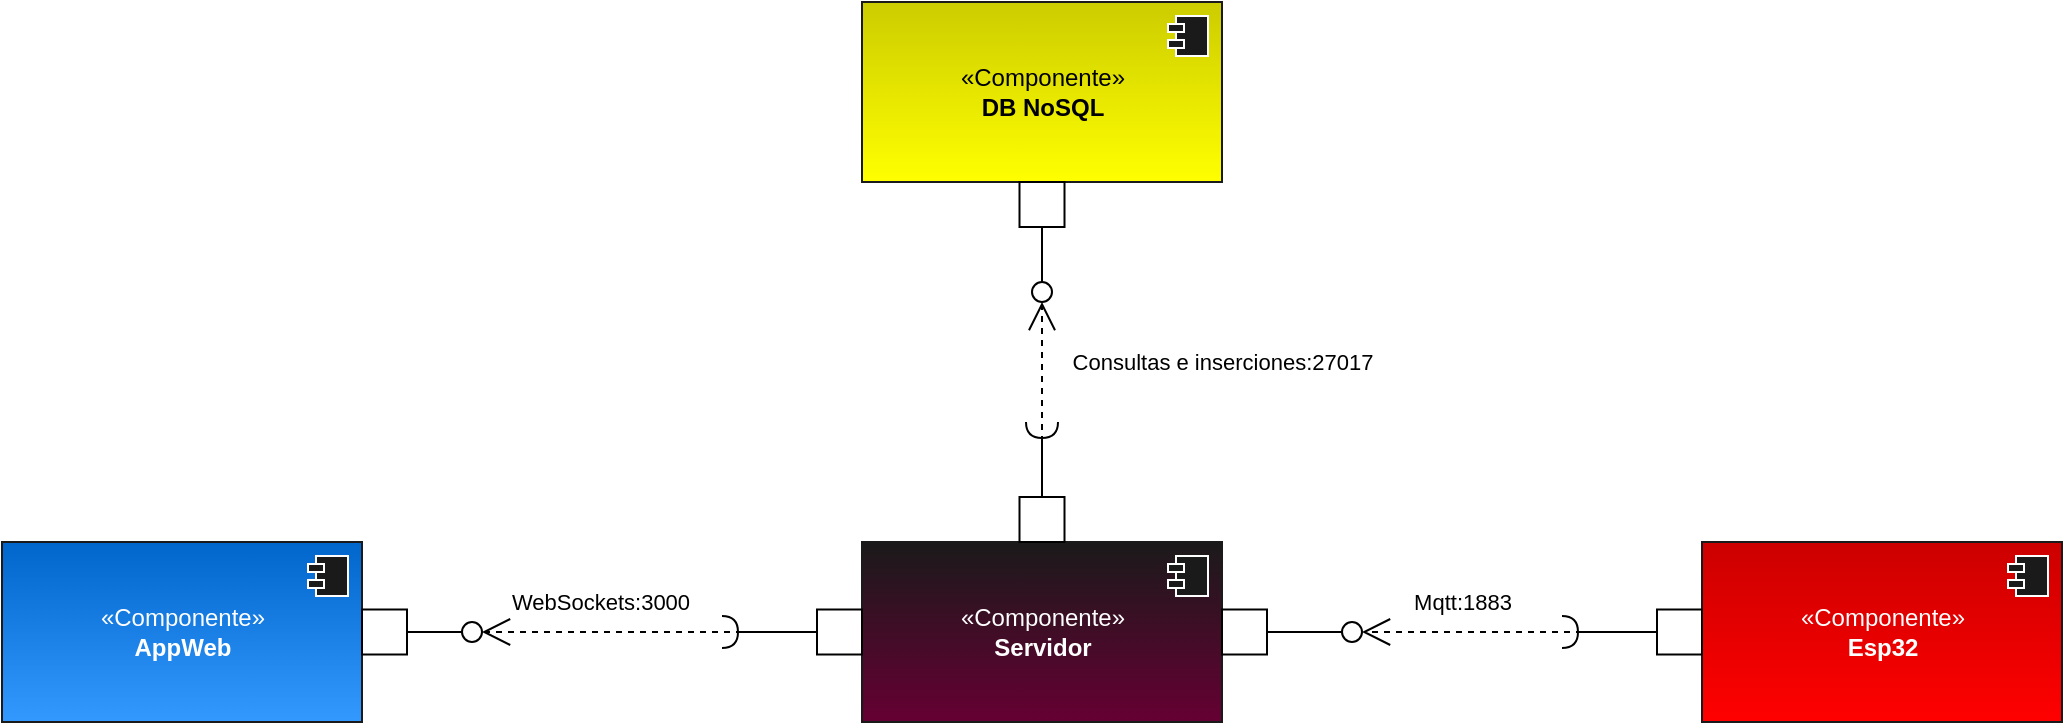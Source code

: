 <mxfile version="20.5.0" type="github">
  <diagram name="Page-1" id="e7e014a7-5840-1c2e-5031-d8a46d1fe8dd">
    <mxGraphModel dx="1093" dy="1427" grid="1" gridSize="10" guides="1" tooltips="1" connect="1" arrows="1" fold="1" page="1" pageScale="1" pageWidth="1169" pageHeight="826" background="none" math="0" shadow="0">
      <root>
        <mxCell id="0" />
        <mxCell id="1" parent="0" />
        <mxCell id="1AXarEj6DeR1PKGoGcP6-45" value="«Componente»&lt;br&gt;&lt;b&gt;Servidor&lt;/b&gt;" style="html=1;dropTarget=0;fillColor=#660033;gradientColor=#1A1A1A;strokeColor=#1A1A1A;gradientDirection=north;fontColor=#FFFFFF;" vertex="1" parent="1">
          <mxGeometry x="450" y="230" width="180" height="90" as="geometry" />
        </mxCell>
        <mxCell id="1AXarEj6DeR1PKGoGcP6-46" value="" style="shape=module;jettyWidth=8;jettyHeight=4;fontColor=#FFFFFF;strokeColor=#FFFFFF;fillColor=#1A1A1A;" vertex="1" parent="1AXarEj6DeR1PKGoGcP6-45">
          <mxGeometry x="1" width="20" height="20" relative="1" as="geometry">
            <mxPoint x="-27" y="7" as="offset" />
          </mxGeometry>
        </mxCell>
        <mxCell id="1AXarEj6DeR1PKGoGcP6-47" value="«Componente»&lt;br&gt;&lt;b&gt;AppWeb&lt;/b&gt;" style="html=1;dropTarget=0;fillColor=#0066CC;gradientColor=#3399FF;strokeColor=#1A1A1A;gradientDirection=south;fontColor=#FFFFFF;" vertex="1" parent="1">
          <mxGeometry x="20" y="230" width="180" height="90" as="geometry" />
        </mxCell>
        <mxCell id="1AXarEj6DeR1PKGoGcP6-48" value="" style="shape=module;jettyWidth=8;jettyHeight=4;fontColor=#FFFFFF;strokeColor=#FFFFFF;fillColor=#1A1A1A;" vertex="1" parent="1AXarEj6DeR1PKGoGcP6-47">
          <mxGeometry x="1" width="20" height="20" relative="1" as="geometry">
            <mxPoint x="-27" y="7" as="offset" />
          </mxGeometry>
        </mxCell>
        <mxCell id="1AXarEj6DeR1PKGoGcP6-49" value="«Componente»&lt;br&gt;&lt;b&gt;DB NoSQL&lt;/b&gt;" style="html=1;dropTarget=0;fillColor=#CCCC00;gradientColor=#FFFF00;strokeColor=#1A1A1A;gradientDirection=south;fontColor=#000000;" vertex="1" parent="1">
          <mxGeometry x="450" y="-40" width="180" height="90" as="geometry" />
        </mxCell>
        <mxCell id="1AXarEj6DeR1PKGoGcP6-50" value="" style="shape=module;jettyWidth=8;jettyHeight=4;fontColor=#FFFFFF;strokeColor=#FFFFFF;fillColor=#1A1A1A;" vertex="1" parent="1AXarEj6DeR1PKGoGcP6-49">
          <mxGeometry x="1" width="20" height="20" relative="1" as="geometry">
            <mxPoint x="-27" y="7" as="offset" />
          </mxGeometry>
        </mxCell>
        <mxCell id="1AXarEj6DeR1PKGoGcP6-51" value="«Componente»&lt;br&gt;&lt;b&gt;Esp32&lt;/b&gt;" style="html=1;dropTarget=0;fillColor=#CC0000;gradientColor=#FF0000;strokeColor=#1A1A1A;gradientDirection=south;fontColor=#FFFFFF;" vertex="1" parent="1">
          <mxGeometry x="870" y="230" width="180" height="90" as="geometry" />
        </mxCell>
        <mxCell id="1AXarEj6DeR1PKGoGcP6-52" value="" style="shape=module;jettyWidth=8;jettyHeight=4;fontColor=#FFFFFF;strokeColor=#FFFFFF;fillColor=#1A1A1A;" vertex="1" parent="1AXarEj6DeR1PKGoGcP6-51">
          <mxGeometry x="1" width="20" height="20" relative="1" as="geometry">
            <mxPoint x="-27" y="7" as="offset" />
          </mxGeometry>
        </mxCell>
        <mxCell id="1AXarEj6DeR1PKGoGcP6-53" value="" style="whiteSpace=wrap;html=1;aspect=fixed;gradientDirection=north;" vertex="1" parent="1">
          <mxGeometry x="847.5" y="263.75" width="22.5" height="22.5" as="geometry" />
        </mxCell>
        <mxCell id="1AXarEj6DeR1PKGoGcP6-54" value="" style="whiteSpace=wrap;html=1;aspect=fixed;gradientDirection=north;" vertex="1" parent="1">
          <mxGeometry x="630" y="263.75" width="22.5" height="22.5" as="geometry" />
        </mxCell>
        <mxCell id="1AXarEj6DeR1PKGoGcP6-55" value="" style="whiteSpace=wrap;html=1;aspect=fixed;gradientDirection=north;" vertex="1" parent="1">
          <mxGeometry x="427.5" y="263.75" width="22.5" height="22.5" as="geometry" />
        </mxCell>
        <mxCell id="1AXarEj6DeR1PKGoGcP6-56" value="" style="whiteSpace=wrap;html=1;aspect=fixed;gradientDirection=north;" vertex="1" parent="1">
          <mxGeometry x="528.75" y="207.5" width="22.5" height="22.5" as="geometry" />
        </mxCell>
        <mxCell id="1AXarEj6DeR1PKGoGcP6-57" value="" style="whiteSpace=wrap;html=1;aspect=fixed;gradientDirection=north;" vertex="1" parent="1">
          <mxGeometry x="528.75" y="50" width="22.5" height="22.5" as="geometry" />
        </mxCell>
        <mxCell id="1AXarEj6DeR1PKGoGcP6-58" value="" style="whiteSpace=wrap;html=1;aspect=fixed;gradientDirection=north;" vertex="1" parent="1">
          <mxGeometry x="200" y="263.75" width="22.5" height="22.5" as="geometry" />
        </mxCell>
        <mxCell id="1AXarEj6DeR1PKGoGcP6-67" value="" style="rounded=0;orthogonalLoop=1;jettySize=auto;html=1;endArrow=none;endFill=0;sketch=0;sourcePerimeterSpacing=0;targetPerimeterSpacing=0;fontColor=#000000;exitX=1;exitY=0.5;exitDx=0;exitDy=0;" edge="1" target="1AXarEj6DeR1PKGoGcP6-69" parent="1" source="1AXarEj6DeR1PKGoGcP6-54">
          <mxGeometry relative="1" as="geometry">
            <mxPoint x="820" y="290" as="sourcePoint" />
          </mxGeometry>
        </mxCell>
        <mxCell id="1AXarEj6DeR1PKGoGcP6-69" value="" style="ellipse;whiteSpace=wrap;html=1;align=center;aspect=fixed;resizable=0;points=[];outlineConnect=0;sketch=0;gradientDirection=north;" vertex="1" parent="1">
          <mxGeometry x="690" y="270" width="10" height="10" as="geometry" />
        </mxCell>
        <mxCell id="1AXarEj6DeR1PKGoGcP6-75" value="" style="rounded=0;orthogonalLoop=1;jettySize=auto;html=1;endArrow=halfCircle;endFill=0;endSize=6;strokeWidth=1;sketch=0;fontColor=#000000;exitX=0;exitY=0.5;exitDx=0;exitDy=0;" edge="1" parent="1" source="1AXarEj6DeR1PKGoGcP6-53">
          <mxGeometry relative="1" as="geometry">
            <mxPoint x="662.5" y="285" as="sourcePoint" />
            <mxPoint x="800" y="275" as="targetPoint" />
            <Array as="points" />
          </mxGeometry>
        </mxCell>
        <mxCell id="1AXarEj6DeR1PKGoGcP6-77" value="Mqtt:1883" style="endArrow=open;endSize=12;dashed=1;html=1;rounded=0;fontColor=#000000;" edge="1" parent="1" target="1AXarEj6DeR1PKGoGcP6-69">
          <mxGeometry x="0.091" y="-15" width="160" relative="1" as="geometry">
            <mxPoint x="810" y="275" as="sourcePoint" />
            <mxPoint x="730" y="250" as="targetPoint" />
            <mxPoint as="offset" />
          </mxGeometry>
        </mxCell>
        <mxCell id="1AXarEj6DeR1PKGoGcP6-85" value="" style="rounded=0;orthogonalLoop=1;jettySize=auto;html=1;endArrow=none;endFill=0;sketch=0;sourcePerimeterSpacing=0;targetPerimeterSpacing=0;fontColor=#000000;exitX=1;exitY=0.5;exitDx=0;exitDy=0;" edge="1" target="1AXarEj6DeR1PKGoGcP6-86" parent="1" source="1AXarEj6DeR1PKGoGcP6-58">
          <mxGeometry relative="1" as="geometry">
            <mxPoint x="230" y="275" as="sourcePoint" />
          </mxGeometry>
        </mxCell>
        <mxCell id="1AXarEj6DeR1PKGoGcP6-86" value="" style="ellipse;whiteSpace=wrap;html=1;align=center;aspect=fixed;resizable=0;points=[];outlineConnect=0;sketch=0;gradientDirection=north;" vertex="1" parent="1">
          <mxGeometry x="250" y="270" width="10" height="10" as="geometry" />
        </mxCell>
        <mxCell id="1AXarEj6DeR1PKGoGcP6-87" value="" style="rounded=0;orthogonalLoop=1;jettySize=auto;html=1;endArrow=halfCircle;endFill=0;endSize=6;strokeWidth=1;sketch=0;fontColor=#000000;exitX=0;exitY=0.5;exitDx=0;exitDy=0;" edge="1" parent="1" source="1AXarEj6DeR1PKGoGcP6-55">
          <mxGeometry relative="1" as="geometry">
            <mxPoint x="417.5" y="274.8" as="sourcePoint" />
            <mxPoint x="380" y="275" as="targetPoint" />
            <Array as="points" />
          </mxGeometry>
        </mxCell>
        <mxCell id="1AXarEj6DeR1PKGoGcP6-88" value="WebSockets:3000" style="endArrow=open;endSize=12;dashed=1;html=1;rounded=0;fontColor=#000000;" edge="1" parent="1" target="1AXarEj6DeR1PKGoGcP6-86">
          <mxGeometry x="0.091" y="-15" width="160" relative="1" as="geometry">
            <mxPoint x="390" y="275" as="sourcePoint" />
            <mxPoint x="300" y="274.86" as="targetPoint" />
            <mxPoint as="offset" />
          </mxGeometry>
        </mxCell>
        <mxCell id="1AXarEj6DeR1PKGoGcP6-89" value="" style="rounded=0;orthogonalLoop=1;jettySize=auto;html=1;endArrow=halfCircle;endFill=0;endSize=6;strokeWidth=1;sketch=0;fontColor=#000000;exitX=0.5;exitY=0;exitDx=0;exitDy=0;" edge="1" parent="1" source="1AXarEj6DeR1PKGoGcP6-56">
          <mxGeometry relative="1" as="geometry">
            <mxPoint x="563.75" y="190" as="sourcePoint" />
            <mxPoint x="540" y="170" as="targetPoint" />
            <Array as="points" />
          </mxGeometry>
        </mxCell>
        <mxCell id="1AXarEj6DeR1PKGoGcP6-94" value="" style="rounded=0;orthogonalLoop=1;jettySize=auto;html=1;endArrow=none;endFill=0;sketch=0;sourcePerimeterSpacing=0;targetPerimeterSpacing=0;fontColor=#000000;exitX=0.5;exitY=1;exitDx=0;exitDy=0;" edge="1" parent="1" source="1AXarEj6DeR1PKGoGcP6-57">
          <mxGeometry relative="1" as="geometry">
            <mxPoint x="528.75" y="95" as="sourcePoint" />
            <mxPoint x="540" y="100" as="targetPoint" />
          </mxGeometry>
        </mxCell>
        <mxCell id="1AXarEj6DeR1PKGoGcP6-95" value="" style="ellipse;whiteSpace=wrap;html=1;align=center;aspect=fixed;resizable=0;points=[];outlineConnect=0;sketch=0;gradientDirection=north;" vertex="1" parent="1">
          <mxGeometry x="535" y="100" width="10" height="10" as="geometry" />
        </mxCell>
        <mxCell id="1AXarEj6DeR1PKGoGcP6-96" value="Consultas e inserciones:27017" style="endArrow=open;endSize=12;dashed=1;html=1;rounded=0;fontColor=#000000;" edge="1" parent="1" target="1AXarEj6DeR1PKGoGcP6-95">
          <mxGeometry x="0.143" y="-90" width="160" relative="1" as="geometry">
            <mxPoint x="540" y="180" as="sourcePoint" />
            <mxPoint x="535" y="130" as="targetPoint" />
            <mxPoint as="offset" />
          </mxGeometry>
        </mxCell>
      </root>
    </mxGraphModel>
  </diagram>
</mxfile>
